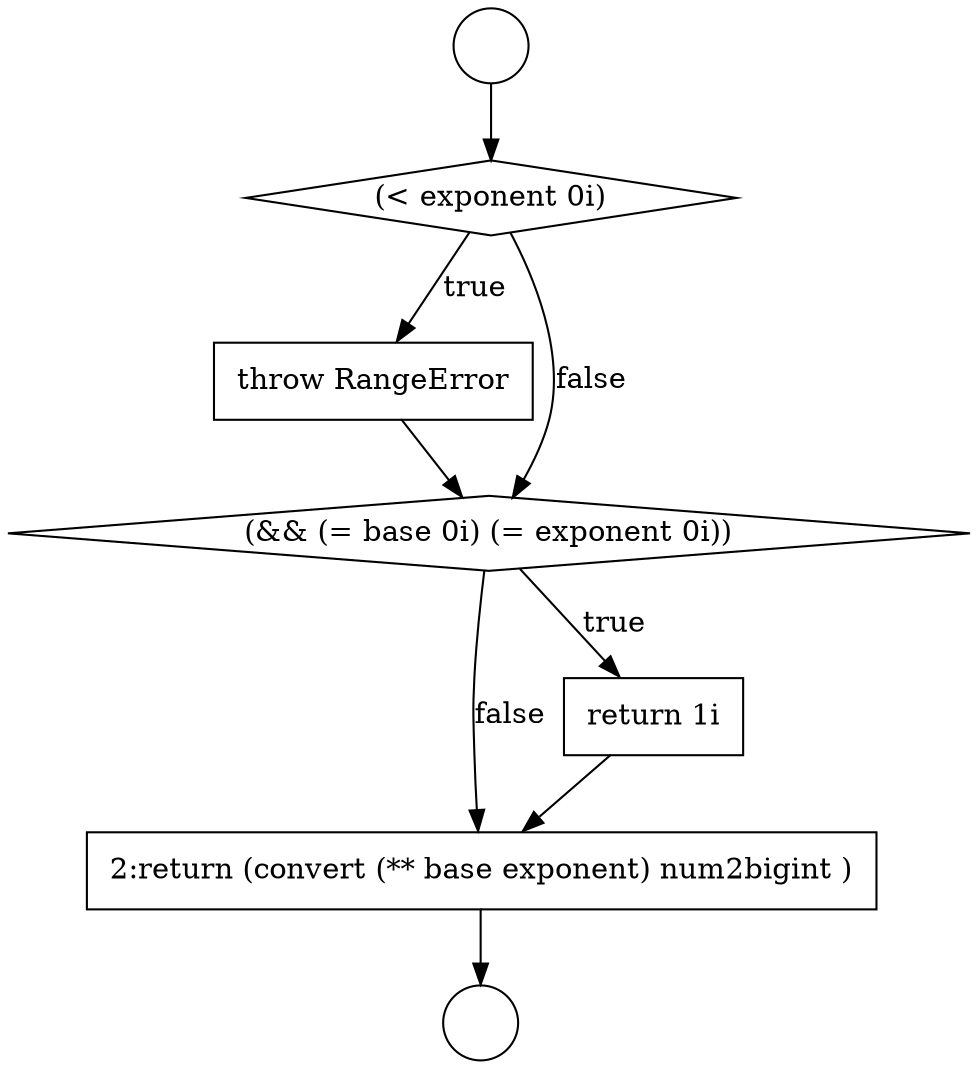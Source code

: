 digraph {
  node164 [shape=none, margin=0, label=<<font color="black">
    <table border="0" cellborder="1" cellspacing="0" cellpadding="10">
      <tr><td align="left">2:return (convert (** base exponent) num2bigint )</td></tr>
    </table>
  </font>> color="black" fillcolor="white" style=filled]
  node160 [shape=diamond, label=<<font color="black">(&lt; exponent 0i)</font>> color="black" fillcolor="white" style=filled]
  node161 [shape=none, margin=0, label=<<font color="black">
    <table border="0" cellborder="1" cellspacing="0" cellpadding="10">
      <tr><td align="left">throw RangeError</td></tr>
    </table>
  </font>> color="black" fillcolor="white" style=filled]
  node159 [shape=circle label=" " color="black" fillcolor="white" style=filled]
  node162 [shape=diamond, label=<<font color="black">(&amp;&amp; (= base 0i) (= exponent 0i))</font>> color="black" fillcolor="white" style=filled]
  node158 [shape=circle label=" " color="black" fillcolor="white" style=filled]
  node163 [shape=none, margin=0, label=<<font color="black">
    <table border="0" cellborder="1" cellspacing="0" cellpadding="10">
      <tr><td align="left">return 1i</td></tr>
    </table>
  </font>> color="black" fillcolor="white" style=filled]
  node158 -> node160 [ color="black"]
  node161 -> node162 [ color="black"]
  node164 -> node159 [ color="black"]
  node162 -> node163 [label=<<font color="black">true</font>> color="black"]
  node162 -> node164 [label=<<font color="black">false</font>> color="black"]
  node160 -> node161 [label=<<font color="black">true</font>> color="black"]
  node160 -> node162 [label=<<font color="black">false</font>> color="black"]
  node163 -> node164 [ color="black"]
}
